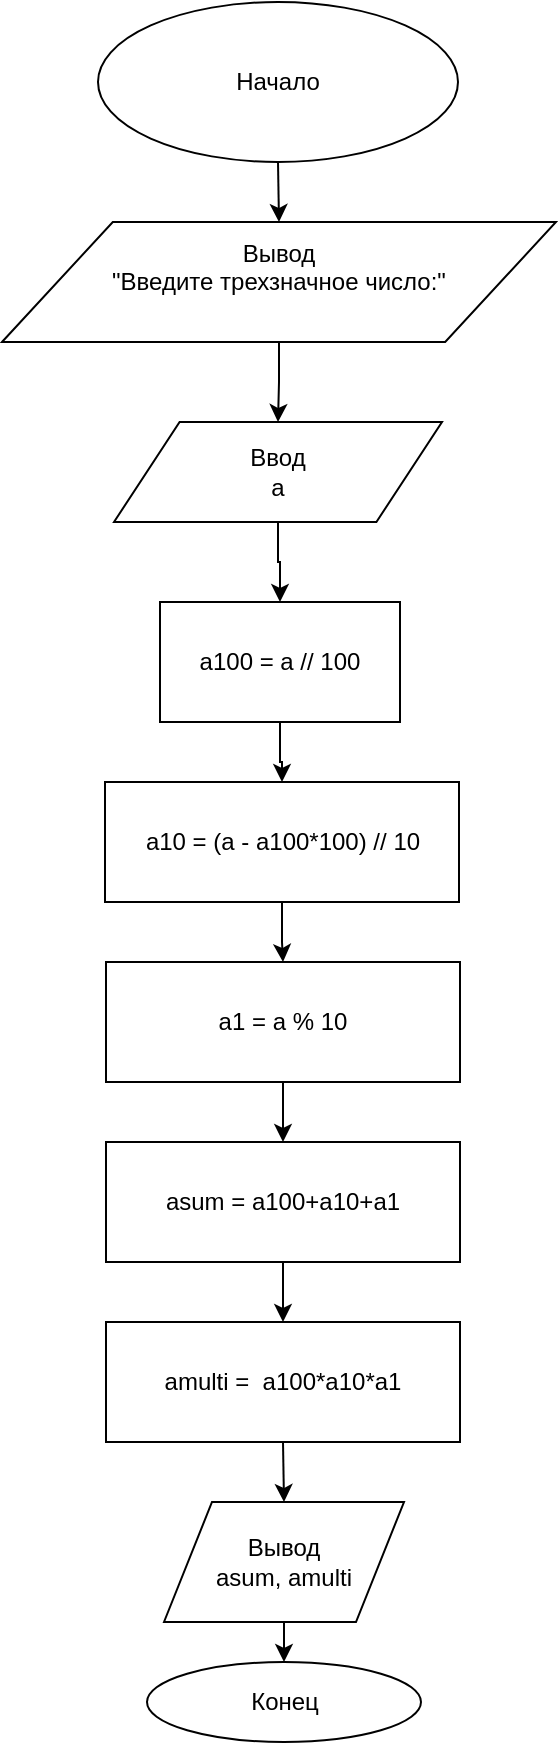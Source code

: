 <mxfile version="10.6.7" type="github"><diagram id="k00--xxSaCj-JYtG7piR" name="alg_les1_1"><mxGraphModel dx="1398" dy="814" grid="1" gridSize="10" guides="1" tooltips="1" connect="1" arrows="1" fold="1" page="1" pageScale="1" pageWidth="827" pageHeight="1169" math="0" shadow="0"><root><mxCell id="0"/><mxCell id="1" parent="0"/><mxCell id="Z_U2HBt743WRM9039fu5-45" style="edgeStyle=orthogonalEdgeStyle;rounded=0;orthogonalLoop=1;jettySize=auto;html=1;exitX=0.5;exitY=1;exitDx=0;exitDy=0;entryX=0.5;entryY=0;entryDx=0;entryDy=0;" edge="1" parent="1" source="Z_U2HBt743WRM9039fu5-27" target="Z_U2HBt743WRM9039fu5-28"><mxGeometry relative="1" as="geometry"/></mxCell><mxCell id="Z_U2HBt743WRM9039fu5-27" value="Начало" style="ellipse;whiteSpace=wrap;html=1;" vertex="1" parent="1"><mxGeometry x="323" y="450" width="180" height="80" as="geometry"/></mxCell><mxCell id="Z_U2HBt743WRM9039fu5-30" value="" style="edgeStyle=orthogonalEdgeStyle;rounded=0;orthogonalLoop=1;jettySize=auto;html=1;" edge="1" parent="1" source="Z_U2HBt743WRM9039fu5-28" target="Z_U2HBt743WRM9039fu5-29"><mxGeometry relative="1" as="geometry"/></mxCell><mxCell id="Z_U2HBt743WRM9039fu5-28" value="Вывод&lt;br&gt;&quot;Введите трехзначное число:&quot;&lt;br&gt;&lt;br&gt;" style="shape=parallelogram;perimeter=parallelogramPerimeter;whiteSpace=wrap;html=1;" vertex="1" parent="1"><mxGeometry x="275" y="560" width="277" height="60" as="geometry"/></mxCell><mxCell id="Z_U2HBt743WRM9039fu5-43" style="edgeStyle=orthogonalEdgeStyle;rounded=0;orthogonalLoop=1;jettySize=auto;html=1;exitX=0.5;exitY=1;exitDx=0;exitDy=0;entryX=0.5;entryY=0;entryDx=0;entryDy=0;" edge="1" parent="1" source="Z_U2HBt743WRM9039fu5-29" target="Z_U2HBt743WRM9039fu5-36"><mxGeometry relative="1" as="geometry"/></mxCell><mxCell id="Z_U2HBt743WRM9039fu5-29" value="Ввод&lt;br&gt;а&lt;br&gt;" style="shape=parallelogram;perimeter=parallelogramPerimeter;whiteSpace=wrap;html=1;" vertex="1" parent="1"><mxGeometry x="331" y="660" width="164" height="50" as="geometry"/></mxCell><mxCell id="Z_U2HBt743WRM9039fu5-39" value="" style="edgeStyle=orthogonalEdgeStyle;rounded=0;orthogonalLoop=1;jettySize=auto;html=1;" edge="1" parent="1" source="Z_U2HBt743WRM9039fu5-36" target="Z_U2HBt743WRM9039fu5-38"><mxGeometry relative="1" as="geometry"/></mxCell><mxCell id="Z_U2HBt743WRM9039fu5-36" value="a100 = a // 100" style="rounded=0;whiteSpace=wrap;html=1;" vertex="1" parent="1"><mxGeometry x="354" y="750" width="120" height="60" as="geometry"/></mxCell><mxCell id="Z_U2HBt743WRM9039fu5-42" value="" style="edgeStyle=orthogonalEdgeStyle;rounded=0;orthogonalLoop=1;jettySize=auto;html=1;" edge="1" parent="1" source="Z_U2HBt743WRM9039fu5-38" target="Z_U2HBt743WRM9039fu5-41"><mxGeometry relative="1" as="geometry"/></mxCell><mxCell id="Z_U2HBt743WRM9039fu5-38" value="a10 = (a - a100*100) // 10" style="rounded=0;whiteSpace=wrap;html=1;" vertex="1" parent="1"><mxGeometry x="326.5" y="840" width="177" height="60" as="geometry"/></mxCell><mxCell id="Z_U2HBt743WRM9039fu5-47" value="" style="edgeStyle=orthogonalEdgeStyle;rounded=0;orthogonalLoop=1;jettySize=auto;html=1;" edge="1" parent="1" source="Z_U2HBt743WRM9039fu5-41" target="Z_U2HBt743WRM9039fu5-46"><mxGeometry relative="1" as="geometry"/></mxCell><mxCell id="Z_U2HBt743WRM9039fu5-41" value="a1 = a % 10" style="rounded=0;whiteSpace=wrap;html=1;" vertex="1" parent="1"><mxGeometry x="327" y="930" width="177" height="60" as="geometry"/></mxCell><mxCell id="Z_U2HBt743WRM9039fu5-49" value="" style="edgeStyle=orthogonalEdgeStyle;rounded=0;orthogonalLoop=1;jettySize=auto;html=1;" edge="1" parent="1" source="Z_U2HBt743WRM9039fu5-46" target="Z_U2HBt743WRM9039fu5-48"><mxGeometry relative="1" as="geometry"/></mxCell><mxCell id="Z_U2HBt743WRM9039fu5-46" value="asum = a100+a10+a1" style="rounded=0;whiteSpace=wrap;html=1;" vertex="1" parent="1"><mxGeometry x="327" y="1020" width="177" height="60" as="geometry"/></mxCell><mxCell id="Z_U2HBt743WRM9039fu5-51" style="edgeStyle=orthogonalEdgeStyle;rounded=0;orthogonalLoop=1;jettySize=auto;html=1;exitX=0.5;exitY=1;exitDx=0;exitDy=0;entryX=0.5;entryY=0;entryDx=0;entryDy=0;" edge="1" parent="1" source="Z_U2HBt743WRM9039fu5-48" target="Z_U2HBt743WRM9039fu5-50"><mxGeometry relative="1" as="geometry"/></mxCell><mxCell id="Z_U2HBt743WRM9039fu5-48" value="amulti = &amp;nbsp;a100*a10*a1" style="rounded=0;whiteSpace=wrap;html=1;" vertex="1" parent="1"><mxGeometry x="327" y="1110" width="177" height="60" as="geometry"/></mxCell><mxCell id="Z_U2HBt743WRM9039fu5-53" style="edgeStyle=orthogonalEdgeStyle;rounded=0;orthogonalLoop=1;jettySize=auto;html=1;exitX=0.5;exitY=1;exitDx=0;exitDy=0;entryX=0.5;entryY=0;entryDx=0;entryDy=0;" edge="1" parent="1" source="Z_U2HBt743WRM9039fu5-50" target="Z_U2HBt743WRM9039fu5-52"><mxGeometry relative="1" as="geometry"/></mxCell><mxCell id="Z_U2HBt743WRM9039fu5-50" value="Вывод&lt;br&gt;asum, amulti&lt;br&gt;" style="shape=parallelogram;perimeter=parallelogramPerimeter;whiteSpace=wrap;html=1;" vertex="1" parent="1"><mxGeometry x="356" y="1200" width="120" height="60" as="geometry"/></mxCell><mxCell id="Z_U2HBt743WRM9039fu5-52" value="Конец" style="ellipse;whiteSpace=wrap;html=1;" vertex="1" parent="1"><mxGeometry x="347.5" y="1280" width="137" height="40" as="geometry"/></mxCell></root></mxGraphModel></diagram><diagram id="JimQzB-7mK6nNrRGjSR4" name="alg_les1_2"><mxGraphModel dx="1398" dy="814" grid="1" gridSize="10" guides="1" tooltips="1" connect="1" arrows="1" fold="1" page="1" pageScale="1" pageWidth="827" pageHeight="1169" math="0" shadow="0"><root><mxCell id="n5LU529gOu9EaSdqqh3R-0"/><mxCell id="n5LU529gOu9EaSdqqh3R-1" parent="n5LU529gOu9EaSdqqh3R-0"/><mxCell id="n5LU529gOu9EaSdqqh3R-4" style="edgeStyle=orthogonalEdgeStyle;rounded=0;orthogonalLoop=1;jettySize=auto;html=1;exitX=0.5;exitY=1;exitDx=0;exitDy=0;entryX=0.5;entryY=0;entryDx=0;entryDy=0;" edge="1" parent="n5LU529gOu9EaSdqqh3R-1" source="n5LU529gOu9EaSdqqh3R-2" target="n5LU529gOu9EaSdqqh3R-3"><mxGeometry relative="1" as="geometry"/></mxCell><mxCell id="n5LU529gOu9EaSdqqh3R-2" value="Начало" style="ellipse;whiteSpace=wrap;html=1;" vertex="1" parent="n5LU529gOu9EaSdqqh3R-1"><mxGeometry x="323" y="30" width="180" height="60" as="geometry"/></mxCell><mxCell id="n5LU529gOu9EaSdqqh3R-6" value="" style="edgeStyle=orthogonalEdgeStyle;rounded=0;orthogonalLoop=1;jettySize=auto;html=1;" edge="1" parent="n5LU529gOu9EaSdqqh3R-1" source="n5LU529gOu9EaSdqqh3R-3" target="n5LU529gOu9EaSdqqh3R-5"><mxGeometry relative="1" as="geometry"/></mxCell><mxCell id="n5LU529gOu9EaSdqqh3R-3" value="a = 5" style="rounded=0;whiteSpace=wrap;html=1;" vertex="1" parent="n5LU529gOu9EaSdqqh3R-1"><mxGeometry x="353" y="130" width="120" height="60" as="geometry"/></mxCell><mxCell id="n5LU529gOu9EaSdqqh3R-10" style="edgeStyle=orthogonalEdgeStyle;rounded=0;orthogonalLoop=1;jettySize=auto;html=1;exitX=0.5;exitY=1;exitDx=0;exitDy=0;entryX=0.5;entryY=0;entryDx=0;entryDy=0;" edge="1" parent="n5LU529gOu9EaSdqqh3R-1" source="n5LU529gOu9EaSdqqh3R-5" target="n5LU529gOu9EaSdqqh3R-7"><mxGeometry relative="1" as="geometry"/></mxCell><mxCell id="n5LU529gOu9EaSdqqh3R-5" value="b = 6" style="rounded=0;whiteSpace=wrap;html=1;" vertex="1" parent="n5LU529gOu9EaSdqqh3R-1"><mxGeometry x="353" y="220" width="120" height="60" as="geometry"/></mxCell><mxCell id="n5LU529gOu9EaSdqqh3R-12" value="" style="edgeStyle=orthogonalEdgeStyle;rounded=0;orthogonalLoop=1;jettySize=auto;html=1;" edge="1" parent="n5LU529gOu9EaSdqqh3R-1" source="n5LU529gOu9EaSdqqh3R-7" target="n5LU529gOu9EaSdqqh3R-11"><mxGeometry relative="1" as="geometry"/></mxCell><mxCell id="n5LU529gOu9EaSdqqh3R-7" value="ab_and = a &amp;amp; b" style="rounded=0;whiteSpace=wrap;html=1;" vertex="1" parent="n5LU529gOu9EaSdqqh3R-1"><mxGeometry x="353" y="310" width="120" height="60" as="geometry"/></mxCell><mxCell id="n5LU529gOu9EaSdqqh3R-14" value="" style="edgeStyle=orthogonalEdgeStyle;rounded=0;orthogonalLoop=1;jettySize=auto;html=1;" edge="1" parent="n5LU529gOu9EaSdqqh3R-1" source="n5LU529gOu9EaSdqqh3R-11" target="n5LU529gOu9EaSdqqh3R-13"><mxGeometry relative="1" as="geometry"/></mxCell><mxCell id="n5LU529gOu9EaSdqqh3R-11" value="ab_or = a I b" style="rounded=0;whiteSpace=wrap;html=1;" vertex="1" parent="n5LU529gOu9EaSdqqh3R-1"><mxGeometry x="353" y="400" width="120" height="60" as="geometry"/></mxCell><mxCell id="n5LU529gOu9EaSdqqh3R-16" value="" style="edgeStyle=orthogonalEdgeStyle;rounded=0;orthogonalLoop=1;jettySize=auto;html=1;" edge="1" parent="n5LU529gOu9EaSdqqh3R-1" source="n5LU529gOu9EaSdqqh3R-13" target="n5LU529gOu9EaSdqqh3R-15"><mxGeometry relative="1" as="geometry"/></mxCell><mxCell id="n5LU529gOu9EaSdqqh3R-13" value="a_left = a &amp;lt;&amp;lt; 2" style="rounded=0;whiteSpace=wrap;html=1;" vertex="1" parent="n5LU529gOu9EaSdqqh3R-1"><mxGeometry x="353" y="480" width="120" height="60" as="geometry"/></mxCell><mxCell id="n5LU529gOu9EaSdqqh3R-19" style="edgeStyle=orthogonalEdgeStyle;rounded=0;orthogonalLoop=1;jettySize=auto;html=1;exitX=0.5;exitY=1;exitDx=0;exitDy=0;entryX=0.5;entryY=0;entryDx=0;entryDy=0;" edge="1" parent="n5LU529gOu9EaSdqqh3R-1" source="n5LU529gOu9EaSdqqh3R-15" target="n5LU529gOu9EaSdqqh3R-17"><mxGeometry relative="1" as="geometry"/></mxCell><mxCell id="n5LU529gOu9EaSdqqh3R-15" value="a_right = a &amp;gt;&amp;gt; 2" style="rounded=0;whiteSpace=wrap;html=1;" vertex="1" parent="n5LU529gOu9EaSdqqh3R-1"><mxGeometry x="353" y="570" width="120" height="60" as="geometry"/></mxCell><mxCell id="n5LU529gOu9EaSdqqh3R-20" style="edgeStyle=orthogonalEdgeStyle;rounded=0;orthogonalLoop=1;jettySize=auto;html=1;exitX=0.5;exitY=1;exitDx=0;exitDy=0;entryX=0.5;entryY=0;entryDx=0;entryDy=0;" edge="1" parent="n5LU529gOu9EaSdqqh3R-1" source="n5LU529gOu9EaSdqqh3R-17" target="n5LU529gOu9EaSdqqh3R-18"><mxGeometry relative="1" as="geometry"/></mxCell><mxCell id="n5LU529gOu9EaSdqqh3R-17" value="Вывод&lt;br&gt;ab_and, ab_or, a_left, a_right&lt;br&gt;" style="shape=parallelogram;perimeter=parallelogramPerimeter;whiteSpace=wrap;html=1;" vertex="1" parent="n5LU529gOu9EaSdqqh3R-1"><mxGeometry x="286.5" y="660" width="253" height="60" as="geometry"/></mxCell><mxCell id="n5LU529gOu9EaSdqqh3R-18" value="Конец" style="ellipse;whiteSpace=wrap;html=1;" vertex="1" parent="n5LU529gOu9EaSdqqh3R-1"><mxGeometry x="323" y="760" width="180" height="80" as="geometry"/></mxCell></root></mxGraphModel></diagram><diagram id="QZXn2WHyPlnKkAfdqv1Y" name="alg_les1_3"><mxGraphModel dx="2225" dy="814" grid="1" gridSize="10" guides="1" tooltips="1" connect="1" arrows="1" fold="1" page="1" pageScale="1" pageWidth="827" pageHeight="1169" math="0" shadow="0"><root><mxCell id="z_DzJ7Z27yj5KWzqXGrb-0"/><mxCell id="z_DzJ7Z27yj5KWzqXGrb-1" parent="z_DzJ7Z27yj5KWzqXGrb-0"/><mxCell id="z_DzJ7Z27yj5KWzqXGrb-4" style="edgeStyle=orthogonalEdgeStyle;rounded=0;orthogonalLoop=1;jettySize=auto;html=1;exitX=0.5;exitY=1;exitDx=0;exitDy=0;entryX=0.5;entryY=0;entryDx=0;entryDy=0;" edge="1" parent="z_DzJ7Z27yj5KWzqXGrb-1" source="z_DzJ7Z27yj5KWzqXGrb-2" target="z_DzJ7Z27yj5KWzqXGrb-3"><mxGeometry relative="1" as="geometry"/></mxCell><mxCell id="z_DzJ7Z27yj5KWzqXGrb-2" value="Начало" style="ellipse;whiteSpace=wrap;html=1;" vertex="1" parent="z_DzJ7Z27yj5KWzqXGrb-1"><mxGeometry x="323" y="20" width="180" height="80" as="geometry"/></mxCell><mxCell id="z_DzJ7Z27yj5KWzqXGrb-42" style="edgeStyle=orthogonalEdgeStyle;rounded=0;orthogonalLoop=1;jettySize=auto;html=1;exitX=0.5;exitY=1;exitDx=0;exitDy=0;entryX=0.5;entryY=0;entryDx=0;entryDy=0;" edge="1" parent="z_DzJ7Z27yj5KWzqXGrb-1" source="z_DzJ7Z27yj5KWzqXGrb-3" target="z_DzJ7Z27yj5KWzqXGrb-6"><mxGeometry relative="1" as="geometry"/></mxCell><mxCell id="z_DzJ7Z27yj5KWzqXGrb-3" value="Ввод&lt;br&gt;x1,y1,x2,y2&lt;br&gt;" style="shape=parallelogram;perimeter=parallelogramPerimeter;whiteSpace=wrap;html=1;" vertex="1" parent="z_DzJ7Z27yj5KWzqXGrb-1"><mxGeometry x="353" y="130" width="120" height="60" as="geometry"/></mxCell><mxCell id="z_DzJ7Z27yj5KWzqXGrb-10" style="edgeStyle=orthogonalEdgeStyle;rounded=0;orthogonalLoop=1;jettySize=auto;html=1;exitX=1;exitY=0.5;exitDx=0;exitDy=0;" edge="1" parent="z_DzJ7Z27yj5KWzqXGrb-1" source="z_DzJ7Z27yj5KWzqXGrb-6" target="z_DzJ7Z27yj5KWzqXGrb-8"><mxGeometry relative="1" as="geometry"/></mxCell><mxCell id="z_DzJ7Z27yj5KWzqXGrb-17" style="edgeStyle=orthogonalEdgeStyle;rounded=0;orthogonalLoop=1;jettySize=auto;html=1;exitX=0;exitY=0.5;exitDx=0;exitDy=0;entryX=0.5;entryY=0;entryDx=0;entryDy=0;" edge="1" parent="z_DzJ7Z27yj5KWzqXGrb-1" source="z_DzJ7Z27yj5KWzqXGrb-6" target="z_DzJ7Z27yj5KWzqXGrb-12"><mxGeometry relative="1" as="geometry"/></mxCell><mxCell id="z_DzJ7Z27yj5KWzqXGrb-6" value="(x1 == x2) and (y1 == y2)" style="rhombus;whiteSpace=wrap;html=1;" vertex="1" parent="z_DzJ7Z27yj5KWzqXGrb-1"><mxGeometry x="307" y="220" width="213" height="80" as="geometry"/></mxCell><mxCell id="z_DzJ7Z27yj5KWzqXGrb-7" value="Да" style="text;html=1;resizable=0;points=[];autosize=1;align=left;verticalAlign=top;spacingTop=-4;" vertex="1" parent="z_DzJ7Z27yj5KWzqXGrb-1"><mxGeometry x="503" y="224" width="30" height="20" as="geometry"/></mxCell><mxCell id="z_DzJ7Z27yj5KWzqXGrb-40" style="edgeStyle=orthogonalEdgeStyle;rounded=0;orthogonalLoop=1;jettySize=auto;html=1;exitX=0.5;exitY=1;exitDx=0;exitDy=0;entryX=0.5;entryY=0;entryDx=0;entryDy=0;" edge="1" parent="z_DzJ7Z27yj5KWzqXGrb-1" source="z_DzJ7Z27yj5KWzqXGrb-8" target="z_DzJ7Z27yj5KWzqXGrb-31"><mxGeometry relative="1" as="geometry"/></mxCell><mxCell id="z_DzJ7Z27yj5KWzqXGrb-8" value="Вывод&lt;br&gt;'Необходимо ввести&lt;br&gt;&amp;nbsp;координаты&lt;br&gt;разных точек'&lt;br&gt;" style="shape=parallelogram;perimeter=parallelogramPerimeter;whiteSpace=wrap;html=1;" vertex="1" parent="z_DzJ7Z27yj5KWzqXGrb-1"><mxGeometry x="473" y="334" width="170" height="60" as="geometry"/></mxCell><mxCell id="z_DzJ7Z27yj5KWzqXGrb-11" value="Нет" style="text;html=1;resizable=0;points=[];autosize=1;align=left;verticalAlign=top;spacingTop=-4;" vertex="1" parent="z_DzJ7Z27yj5KWzqXGrb-1"><mxGeometry x="302" y="222" width="40" height="20" as="geometry"/></mxCell><mxCell id="z_DzJ7Z27yj5KWzqXGrb-14" style="edgeStyle=orthogonalEdgeStyle;rounded=0;orthogonalLoop=1;jettySize=auto;html=1;exitX=1;exitY=0.5;exitDx=0;exitDy=0;entryX=0.5;entryY=0;entryDx=0;entryDy=0;" edge="1" parent="z_DzJ7Z27yj5KWzqXGrb-1" source="z_DzJ7Z27yj5KWzqXGrb-12" target="z_DzJ7Z27yj5KWzqXGrb-13"><mxGeometry relative="1" as="geometry"/></mxCell><mxCell id="z_DzJ7Z27yj5KWzqXGrb-19" style="edgeStyle=orthogonalEdgeStyle;rounded=0;orthogonalLoop=1;jettySize=auto;html=1;exitX=0;exitY=0.5;exitDx=0;exitDy=0;entryX=0.5;entryY=0;entryDx=0;entryDy=0;" edge="1" parent="z_DzJ7Z27yj5KWzqXGrb-1" source="z_DzJ7Z27yj5KWzqXGrb-12" target="z_DzJ7Z27yj5KWzqXGrb-18"><mxGeometry relative="1" as="geometry"/></mxCell><mxCell id="z_DzJ7Z27yj5KWzqXGrb-12" value="x1 == x2" style="rhombus;whiteSpace=wrap;html=1;" vertex="1" parent="z_DzJ7Z27yj5KWzqXGrb-1"><mxGeometry x="187" y="310" width="120" height="80" as="geometry"/></mxCell><mxCell id="z_DzJ7Z27yj5KWzqXGrb-38" style="edgeStyle=orthogonalEdgeStyle;rounded=0;orthogonalLoop=1;jettySize=auto;html=1;exitX=0.5;exitY=1;exitDx=0;exitDy=0;entryX=0.5;entryY=0;entryDx=0;entryDy=0;" edge="1" parent="z_DzJ7Z27yj5KWzqXGrb-1" source="z_DzJ7Z27yj5KWzqXGrb-13" target="z_DzJ7Z27yj5KWzqXGrb-31"><mxGeometry relative="1" as="geometry"><Array as="points"><mxPoint x="323" y="480"/></Array></mxGeometry></mxCell><mxCell id="z_DzJ7Z27yj5KWzqXGrb-13" value="Вывод&lt;br&gt;f'x={x1}'&lt;br&gt;" style="shape=parallelogram;perimeter=parallelogramPerimeter;whiteSpace=wrap;html=1;" vertex="1" parent="z_DzJ7Z27yj5KWzqXGrb-1"><mxGeometry x="282" y="420" width="120" height="60" as="geometry"/></mxCell><mxCell id="z_DzJ7Z27yj5KWzqXGrb-16" value="Да" style="text;html=1;resizable=0;points=[];autosize=1;align=left;verticalAlign=top;spacingTop=-4;" vertex="1" parent="z_DzJ7Z27yj5KWzqXGrb-1"><mxGeometry x="336" y="331" width="30" height="20" as="geometry"/></mxCell><mxCell id="z_DzJ7Z27yj5KWzqXGrb-22" style="edgeStyle=orthogonalEdgeStyle;rounded=0;orthogonalLoop=1;jettySize=auto;html=1;exitX=1;exitY=0.5;exitDx=0;exitDy=0;entryX=0.5;entryY=0;entryDx=0;entryDy=0;" edge="1" parent="z_DzJ7Z27yj5KWzqXGrb-1" source="z_DzJ7Z27yj5KWzqXGrb-18" target="z_DzJ7Z27yj5KWzqXGrb-21"><mxGeometry relative="1" as="geometry"/></mxCell><mxCell id="z_DzJ7Z27yj5KWzqXGrb-25" style="edgeStyle=orthogonalEdgeStyle;rounded=0;orthogonalLoop=1;jettySize=auto;html=1;exitX=0;exitY=0.5;exitDx=0;exitDy=0;entryX=0.5;entryY=0;entryDx=0;entryDy=0;" edge="1" parent="z_DzJ7Z27yj5KWzqXGrb-1" source="z_DzJ7Z27yj5KWzqXGrb-18" target="z_DzJ7Z27yj5KWzqXGrb-24"><mxGeometry relative="1" as="geometry"/></mxCell><mxCell id="z_DzJ7Z27yj5KWzqXGrb-18" value="y1==y2" style="rhombus;whiteSpace=wrap;html=1;" vertex="1" parent="z_DzJ7Z27yj5KWzqXGrb-1"><mxGeometry x="50" y="410" width="120" height="80" as="geometry"/></mxCell><mxCell id="z_DzJ7Z27yj5KWzqXGrb-20" value="Нет&lt;br&gt;&lt;br&gt;" style="text;html=1;resizable=0;points=[];autosize=1;align=left;verticalAlign=top;spacingTop=-4;" vertex="1" parent="z_DzJ7Z27yj5KWzqXGrb-1"><mxGeometry x="133" y="334" width="40" height="30" as="geometry"/></mxCell><mxCell id="z_DzJ7Z27yj5KWzqXGrb-37" style="edgeStyle=orthogonalEdgeStyle;rounded=0;orthogonalLoop=1;jettySize=auto;html=1;exitX=0.5;exitY=1;exitDx=0;exitDy=0;entryX=0.5;entryY=0;entryDx=0;entryDy=0;" edge="1" parent="z_DzJ7Z27yj5KWzqXGrb-1" source="z_DzJ7Z27yj5KWzqXGrb-21" target="z_DzJ7Z27yj5KWzqXGrb-31"><mxGeometry relative="1" as="geometry"/></mxCell><mxCell id="z_DzJ7Z27yj5KWzqXGrb-21" value="&lt;span&gt;Вывод&lt;/span&gt;&lt;br&gt;&lt;span&gt;f'y={y1}'&lt;/span&gt;" style="shape=parallelogram;perimeter=parallelogramPerimeter;whiteSpace=wrap;html=1;" vertex="1" parent="z_DzJ7Z27yj5KWzqXGrb-1"><mxGeometry x="140" y="524" width="120" height="60" as="geometry"/></mxCell><mxCell id="z_DzJ7Z27yj5KWzqXGrb-23" value="Да" style="text;html=1;resizable=0;points=[];autosize=1;align=left;verticalAlign=top;spacingTop=-4;" vertex="1" parent="z_DzJ7Z27yj5KWzqXGrb-1"><mxGeometry x="193" y="421" width="30" height="20" as="geometry"/></mxCell><mxCell id="z_DzJ7Z27yj5KWzqXGrb-28" value="" style="edgeStyle=orthogonalEdgeStyle;rounded=0;orthogonalLoop=1;jettySize=auto;html=1;" edge="1" parent="z_DzJ7Z27yj5KWzqXGrb-1" source="z_DzJ7Z27yj5KWzqXGrb-24" target="z_DzJ7Z27yj5KWzqXGrb-27"><mxGeometry relative="1" as="geometry"/></mxCell><mxCell id="z_DzJ7Z27yj5KWzqXGrb-24" value="&lt;pre&gt;k = (y1 - y2) / (x1 - x2)&lt;/pre&gt;" style="rounded=0;whiteSpace=wrap;html=1;" vertex="1" parent="z_DzJ7Z27yj5KWzqXGrb-1"><mxGeometry x="-150" y="524" width="200" height="60" as="geometry"/></mxCell><mxCell id="z_DzJ7Z27yj5KWzqXGrb-30" style="edgeStyle=orthogonalEdgeStyle;rounded=0;orthogonalLoop=1;jettySize=auto;html=1;exitX=0.5;exitY=1;exitDx=0;exitDy=0;entryX=0.5;entryY=0;entryDx=0;entryDy=0;" edge="1" parent="z_DzJ7Z27yj5KWzqXGrb-1" source="z_DzJ7Z27yj5KWzqXGrb-27" target="z_DzJ7Z27yj5KWzqXGrb-29"><mxGeometry relative="1" as="geometry"/></mxCell><mxCell id="z_DzJ7Z27yj5KWzqXGrb-27" value="&lt;pre&gt;&lt;pre&gt;b = y1 - k * x1&lt;/pre&gt;&lt;/pre&gt;" style="rounded=0;whiteSpace=wrap;html=1;" vertex="1" parent="z_DzJ7Z27yj5KWzqXGrb-1"><mxGeometry x="-110" y="634" width="120" height="60" as="geometry"/></mxCell><mxCell id="z_DzJ7Z27yj5KWzqXGrb-26" value="Нет&lt;br&gt;" style="text;html=1;resizable=0;points=[];autosize=1;align=left;verticalAlign=top;spacingTop=-4;" vertex="1" parent="z_DzJ7Z27yj5KWzqXGrb-1"><mxGeometry x="-23" y="423" width="40" height="20" as="geometry"/></mxCell><mxCell id="z_DzJ7Z27yj5KWzqXGrb-36" style="edgeStyle=orthogonalEdgeStyle;rounded=0;orthogonalLoop=1;jettySize=auto;html=1;exitX=1;exitY=0.5;exitDx=0;exitDy=0;entryX=0.5;entryY=0;entryDx=0;entryDy=0;" edge="1" parent="z_DzJ7Z27yj5KWzqXGrb-1" source="z_DzJ7Z27yj5KWzqXGrb-29" target="z_DzJ7Z27yj5KWzqXGrb-31"><mxGeometry relative="1" as="geometry"/></mxCell><mxCell id="z_DzJ7Z27yj5KWzqXGrb-29" value="Вывод&lt;br&gt;&lt;pre&gt;&lt;span&gt;f'y = {k}*x+{b}'&lt;/span&gt;&lt;/pre&gt;" style="shape=parallelogram;perimeter=parallelogramPerimeter;whiteSpace=wrap;html=1;" vertex="1" parent="z_DzJ7Z27yj5KWzqXGrb-1"><mxGeometry x="-140" y="730" width="180" height="60" as="geometry"/></mxCell><mxCell id="z_DzJ7Z27yj5KWzqXGrb-31" value="Конец" style="ellipse;whiteSpace=wrap;html=1;" vertex="1" parent="z_DzJ7Z27yj5KWzqXGrb-1"><mxGeometry x="233" y="840" width="180" height="80" as="geometry"/></mxCell></root></mxGraphModel></diagram><diagram id="CoEA74GlsWHo94mreJ0j" name="alg_les1_7"><mxGraphModel dx="2225" dy="814" grid="1" gridSize="10" guides="1" tooltips="1" connect="1" arrows="1" fold="1" page="1" pageScale="1" pageWidth="827" pageHeight="1169" math="0" shadow="0"><root><mxCell id="7BiXEA4wnDOHk6ebZ6Z0-0"/><mxCell id="7BiXEA4wnDOHk6ebZ6Z0-1" parent="7BiXEA4wnDOHk6ebZ6Z0-0"/><mxCell id="7BiXEA4wnDOHk6ebZ6Z0-4" style="edgeStyle=orthogonalEdgeStyle;rounded=0;orthogonalLoop=1;jettySize=auto;html=1;exitX=0.5;exitY=1;exitDx=0;exitDy=0;entryX=0.5;entryY=0;entryDx=0;entryDy=0;" edge="1" parent="7BiXEA4wnDOHk6ebZ6Z0-1" source="7BiXEA4wnDOHk6ebZ6Z0-2" target="7BiXEA4wnDOHk6ebZ6Z0-3"><mxGeometry relative="1" as="geometry"/></mxCell><mxCell id="7BiXEA4wnDOHk6ebZ6Z0-2" value="Начало&lt;br&gt;" style="ellipse;whiteSpace=wrap;html=1;" vertex="1" parent="7BiXEA4wnDOHk6ebZ6Z0-1"><mxGeometry x="323" y="10" width="180" height="80" as="geometry"/></mxCell><mxCell id="7BiXEA4wnDOHk6ebZ6Z0-6" style="edgeStyle=orthogonalEdgeStyle;rounded=0;orthogonalLoop=1;jettySize=auto;html=1;exitX=0.5;exitY=1;exitDx=0;exitDy=0;entryX=0.5;entryY=0;entryDx=0;entryDy=0;" edge="1" parent="7BiXEA4wnDOHk6ebZ6Z0-1" source="7BiXEA4wnDOHk6ebZ6Z0-3" target="7BiXEA4wnDOHk6ebZ6Z0-5"><mxGeometry relative="1" as="geometry"/></mxCell><mxCell id="7BiXEA4wnDOHk6ebZ6Z0-3" value="Ввод&lt;br&gt;a, b, c&lt;br&gt;" style="shape=parallelogram;perimeter=parallelogramPerimeter;whiteSpace=wrap;html=1;" vertex="1" parent="7BiXEA4wnDOHk6ebZ6Z0-1"><mxGeometry x="353" y="120" width="120" height="60" as="geometry"/></mxCell><mxCell id="7BiXEA4wnDOHk6ebZ6Z0-9" value="" style="edgeStyle=orthogonalEdgeStyle;rounded=0;orthogonalLoop=1;jettySize=auto;html=1;" edge="1" parent="7BiXEA4wnDOHk6ebZ6Z0-1" source="7BiXEA4wnDOHk6ebZ6Z0-5" target="7BiXEA4wnDOHk6ebZ6Z0-8"><mxGeometry relative="1" as="geometry"/></mxCell><mxCell id="7BiXEA4wnDOHk6ebZ6Z0-27" style="edgeStyle=orthogonalEdgeStyle;rounded=0;orthogonalLoop=1;jettySize=auto;html=1;exitX=0;exitY=0.5;exitDx=0;exitDy=0;" edge="1" parent="7BiXEA4wnDOHk6ebZ6Z0-1" source="7BiXEA4wnDOHk6ebZ6Z0-5" target="7BiXEA4wnDOHk6ebZ6Z0-26"><mxGeometry relative="1" as="geometry"/></mxCell><mxCell id="7BiXEA4wnDOHk6ebZ6Z0-5" value="&lt;pre&gt;min(a,b,c) &amp;gt; 0&lt;/pre&gt;" style="rhombus;whiteSpace=wrap;html=1;" vertex="1" parent="7BiXEA4wnDOHk6ebZ6Z0-1"><mxGeometry x="322" y="220" width="183" height="80" as="geometry"/></mxCell><mxCell id="7BiXEA4wnDOHk6ebZ6Z0-11" style="edgeStyle=orthogonalEdgeStyle;rounded=0;orthogonalLoop=1;jettySize=auto;html=1;exitX=1;exitY=0.5;exitDx=0;exitDy=0;" edge="1" parent="7BiXEA4wnDOHk6ebZ6Z0-1" source="7BiXEA4wnDOHk6ebZ6Z0-8" target="7BiXEA4wnDOHk6ebZ6Z0-10"><mxGeometry relative="1" as="geometry"/></mxCell><mxCell id="7BiXEA4wnDOHk6ebZ6Z0-14" value="" style="edgeStyle=orthogonalEdgeStyle;rounded=0;orthogonalLoop=1;jettySize=auto;html=1;entryX=0.5;entryY=0;entryDx=0;entryDy=0;" edge="1" parent="7BiXEA4wnDOHk6ebZ6Z0-1" source="7BiXEA4wnDOHk6ebZ6Z0-8" target="7BiXEA4wnDOHk6ebZ6Z0-18"><mxGeometry relative="1" as="geometry"><mxPoint x="460" y="440" as="targetPoint"/></mxGeometry></mxCell><mxCell id="7BiXEA4wnDOHk6ebZ6Z0-8" value="&lt;pre&gt;a==b==c&lt;/pre&gt;" style="rhombus;whiteSpace=wrap;html=1;" vertex="1" parent="7BiXEA4wnDOHk6ebZ6Z0-1"><mxGeometry x="510" y="320" width="80" height="80" as="geometry"/></mxCell><mxCell id="7BiXEA4wnDOHk6ebZ6Z0-7" value="Да" style="text;html=1;resizable=0;points=[];autosize=1;align=left;verticalAlign=top;spacingTop=-4;" vertex="1" parent="7BiXEA4wnDOHk6ebZ6Z0-1"><mxGeometry x="513" y="232" width="30" height="20" as="geometry"/></mxCell><mxCell id="7BiXEA4wnDOHk6ebZ6Z0-41" style="edgeStyle=orthogonalEdgeStyle;rounded=0;orthogonalLoop=1;jettySize=auto;html=1;exitX=0.5;exitY=1;exitDx=0;exitDy=0;entryX=0.5;entryY=0;entryDx=0;entryDy=0;" edge="1" parent="7BiXEA4wnDOHk6ebZ6Z0-1" source="7BiXEA4wnDOHk6ebZ6Z0-10" target="7BiXEA4wnDOHk6ebZ6Z0-37"><mxGeometry relative="1" as="geometry"><Array as="points"><mxPoint x="630" y="910"/><mxPoint x="299" y="910"/></Array></mxGeometry></mxCell><mxCell id="7BiXEA4wnDOHk6ebZ6Z0-10" value="Вывод&lt;br&gt;&quot;Равносторонний&quot;&lt;br&gt;" style="shape=parallelogram;perimeter=parallelogramPerimeter;whiteSpace=wrap;html=1;" vertex="1" parent="7BiXEA4wnDOHk6ebZ6Z0-1"><mxGeometry x="550" y="420" width="160" height="60" as="geometry"/></mxCell><mxCell id="7BiXEA4wnDOHk6ebZ6Z0-12" value="Да" style="text;html=1;resizable=0;points=[];autosize=1;align=left;verticalAlign=top;spacingTop=-4;" vertex="1" parent="7BiXEA4wnDOHk6ebZ6Z0-1"><mxGeometry x="593" y="310" width="30" height="20" as="geometry"/></mxCell><mxCell id="7BiXEA4wnDOHk6ebZ6Z0-16" value="Нет" style="text;html=1;resizable=0;points=[];autosize=1;align=left;verticalAlign=top;spacingTop=-4;" vertex="1" parent="7BiXEA4wnDOHk6ebZ6Z0-1"><mxGeometry x="487" y="319" width="40" height="20" as="geometry"/></mxCell><mxCell id="7BiXEA4wnDOHk6ebZ6Z0-20" value="" style="edgeStyle=orthogonalEdgeStyle;rounded=0;orthogonalLoop=1;jettySize=auto;html=1;" edge="1" parent="7BiXEA4wnDOHk6ebZ6Z0-1" source="7BiXEA4wnDOHk6ebZ6Z0-18" target="7BiXEA4wnDOHk6ebZ6Z0-19"><mxGeometry relative="1" as="geometry"/></mxCell><mxCell id="7BiXEA4wnDOHk6ebZ6Z0-18" value="m = max(a, b, c)" style="rounded=0;whiteSpace=wrap;html=1;" vertex="1" parent="7BiXEA4wnDOHk6ebZ6Z0-1"><mxGeometry x="353" y="420" width="120" height="60" as="geometry"/></mxCell><mxCell id="7BiXEA4wnDOHk6ebZ6Z0-25" style="edgeStyle=orthogonalEdgeStyle;rounded=0;orthogonalLoop=1;jettySize=auto;html=1;exitX=0.5;exitY=1;exitDx=0;exitDy=0;entryX=0.5;entryY=0;entryDx=0;entryDy=0;" edge="1" parent="7BiXEA4wnDOHk6ebZ6Z0-1" source="7BiXEA4wnDOHk6ebZ6Z0-19" target="7BiXEA4wnDOHk6ebZ6Z0-21"><mxGeometry relative="1" as="geometry"/></mxCell><mxCell id="7BiXEA4wnDOHk6ebZ6Z0-19" value="s = &amp;nbsp;sum(a, b, c)" style="rounded=0;whiteSpace=wrap;html=1;" vertex="1" parent="7BiXEA4wnDOHk6ebZ6Z0-1"><mxGeometry x="353" y="500" width="120" height="60" as="geometry"/></mxCell><mxCell id="7BiXEA4wnDOHk6ebZ6Z0-23" style="edgeStyle=orthogonalEdgeStyle;rounded=0;orthogonalLoop=1;jettySize=auto;html=1;exitX=1;exitY=0.5;exitDx=0;exitDy=0;entryX=0.5;entryY=0;entryDx=0;entryDy=0;" edge="1" parent="7BiXEA4wnDOHk6ebZ6Z0-1" source="7BiXEA4wnDOHk6ebZ6Z0-21" target="7BiXEA4wnDOHk6ebZ6Z0-22"><mxGeometry relative="1" as="geometry"/></mxCell><mxCell id="7BiXEA4wnDOHk6ebZ6Z0-30" style="edgeStyle=orthogonalEdgeStyle;rounded=0;orthogonalLoop=1;jettySize=auto;html=1;exitX=0;exitY=0.5;exitDx=0;exitDy=0;entryX=0.5;entryY=0;entryDx=0;entryDy=0;" edge="1" parent="7BiXEA4wnDOHk6ebZ6Z0-1" source="7BiXEA4wnDOHk6ebZ6Z0-21" target="7BiXEA4wnDOHk6ebZ6Z0-29"><mxGeometry relative="1" as="geometry"/></mxCell><mxCell id="7BiXEA4wnDOHk6ebZ6Z0-21" value="s - m &amp;lt;= m" style="rhombus;whiteSpace=wrap;html=1;" vertex="1" parent="7BiXEA4wnDOHk6ebZ6Z0-1"><mxGeometry x="350" y="590" width="123" height="80" as="geometry"/></mxCell><mxCell id="7BiXEA4wnDOHk6ebZ6Z0-40" style="edgeStyle=orthogonalEdgeStyle;rounded=0;orthogonalLoop=1;jettySize=auto;html=1;exitX=0.5;exitY=1;exitDx=0;exitDy=0;" edge="1" parent="7BiXEA4wnDOHk6ebZ6Z0-1" source="7BiXEA4wnDOHk6ebZ6Z0-22"><mxGeometry relative="1" as="geometry"><mxPoint x="300" y="960" as="targetPoint"/><Array as="points"><mxPoint x="527" y="910"/><mxPoint x="300" y="910"/></Array></mxGeometry></mxCell><mxCell id="7BiXEA4wnDOHk6ebZ6Z0-22" value="Вывод&lt;br&gt;&quot;Не существует&quot;&lt;br&gt;" style="shape=parallelogram;perimeter=parallelogramPerimeter;whiteSpace=wrap;html=1;" vertex="1" parent="7BiXEA4wnDOHk6ebZ6Z0-1"><mxGeometry x="467" y="660" width="143" height="60" as="geometry"/></mxCell><mxCell id="7BiXEA4wnDOHk6ebZ6Z0-24" value="Да" style="text;html=1;resizable=0;points=[];autosize=1;align=left;verticalAlign=top;spacingTop=-4;" vertex="1" parent="7BiXEA4wnDOHk6ebZ6Z0-1"><mxGeometry x="491" y="608" width="30" height="20" as="geometry"/></mxCell><mxCell id="7BiXEA4wnDOHk6ebZ6Z0-42" style="edgeStyle=orthogonalEdgeStyle;rounded=0;orthogonalLoop=1;jettySize=auto;html=1;exitX=0.5;exitY=1;exitDx=0;exitDy=0;" edge="1" parent="7BiXEA4wnDOHk6ebZ6Z0-1" source="7BiXEA4wnDOHk6ebZ6Z0-26"><mxGeometry relative="1" as="geometry"><mxPoint x="300" y="960" as="targetPoint"/><Array as="points"><mxPoint x="245" y="400"/><mxPoint x="-130" y="400"/><mxPoint x="-130" y="920"/><mxPoint x="300" y="920"/></Array></mxGeometry></mxCell><mxCell id="7BiXEA4wnDOHk6ebZ6Z0-26" value="Вывод&lt;br&gt;&quot;Не существует&quot;&lt;br&gt;" style="shape=parallelogram;perimeter=parallelogramPerimeter;whiteSpace=wrap;html=1;" vertex="1" parent="7BiXEA4wnDOHk6ebZ6Z0-1"><mxGeometry x="170" y="310" width="150" height="60" as="geometry"/></mxCell><mxCell id="7BiXEA4wnDOHk6ebZ6Z0-28" value="Нет" style="text;html=1;resizable=0;points=[];autosize=1;align=left;verticalAlign=top;spacingTop=-4;" vertex="1" parent="7BiXEA4wnDOHk6ebZ6Z0-1"><mxGeometry x="313" y="220" width="40" height="20" as="geometry"/></mxCell><mxCell id="7BiXEA4wnDOHk6ebZ6Z0-33" style="edgeStyle=orthogonalEdgeStyle;rounded=0;orthogonalLoop=1;jettySize=auto;html=1;exitX=1;exitY=0.5;exitDx=0;exitDy=0;entryX=0.5;entryY=0;entryDx=0;entryDy=0;" edge="1" parent="7BiXEA4wnDOHk6ebZ6Z0-1" source="7BiXEA4wnDOHk6ebZ6Z0-29" target="7BiXEA4wnDOHk6ebZ6Z0-32"><mxGeometry relative="1" as="geometry"/></mxCell><mxCell id="7BiXEA4wnDOHk6ebZ6Z0-36" style="edgeStyle=orthogonalEdgeStyle;rounded=0;orthogonalLoop=1;jettySize=auto;html=1;exitX=0;exitY=0.5;exitDx=0;exitDy=0;" edge="1" parent="7BiXEA4wnDOHk6ebZ6Z0-1" source="7BiXEA4wnDOHk6ebZ6Z0-29" target="7BiXEA4wnDOHk6ebZ6Z0-35"><mxGeometry relative="1" as="geometry"/></mxCell><mxCell id="7BiXEA4wnDOHk6ebZ6Z0-29" value="&lt;pre&gt;(a == b) &lt;span&gt;or &lt;/span&gt;(b == c) &lt;span&gt;or &lt;/span&gt;(a == c)&lt;/pre&gt;" style="rhombus;whiteSpace=wrap;html=1;" vertex="1" parent="7BiXEA4wnDOHk6ebZ6Z0-1"><mxGeometry x="90" y="690" width="275" height="80" as="geometry"/></mxCell><mxCell id="7BiXEA4wnDOHk6ebZ6Z0-31" value="Нет" style="text;html=1;resizable=0;points=[];autosize=1;align=left;verticalAlign=top;spacingTop=-4;" vertex="1" parent="7BiXEA4wnDOHk6ebZ6Z0-1"><mxGeometry x="309" y="605" width="40" height="20" as="geometry"/></mxCell><mxCell id="7BiXEA4wnDOHk6ebZ6Z0-39" style="edgeStyle=orthogonalEdgeStyle;rounded=0;orthogonalLoop=1;jettySize=auto;html=1;exitX=0.5;exitY=1;exitDx=0;exitDy=0;" edge="1" parent="7BiXEA4wnDOHk6ebZ6Z0-1" source="7BiXEA4wnDOHk6ebZ6Z0-32"><mxGeometry relative="1" as="geometry"><mxPoint x="300" y="960" as="targetPoint"/></mxGeometry></mxCell><mxCell id="7BiXEA4wnDOHk6ebZ6Z0-32" value="Вывод&lt;br&gt;&quot;Равнобедренный&quot;&lt;br&gt;" style="shape=parallelogram;perimeter=parallelogramPerimeter;whiteSpace=wrap;html=1;" vertex="1" parent="7BiXEA4wnDOHk6ebZ6Z0-1"><mxGeometry x="320" y="800" width="152" height="60" as="geometry"/></mxCell><mxCell id="7BiXEA4wnDOHk6ebZ6Z0-34" value="Да" style="text;html=1;resizable=0;points=[];autosize=1;align=left;verticalAlign=top;spacingTop=-4;" vertex="1" parent="7BiXEA4wnDOHk6ebZ6Z0-1"><mxGeometry x="389" y="706" width="30" height="20" as="geometry"/></mxCell><mxCell id="7BiXEA4wnDOHk6ebZ6Z0-38" style="edgeStyle=orthogonalEdgeStyle;rounded=0;orthogonalLoop=1;jettySize=auto;html=1;exitX=0.5;exitY=1;exitDx=0;exitDy=0;entryX=0.5;entryY=0;entryDx=0;entryDy=0;" edge="1" parent="7BiXEA4wnDOHk6ebZ6Z0-1" source="7BiXEA4wnDOHk6ebZ6Z0-35" target="7BiXEA4wnDOHk6ebZ6Z0-37"><mxGeometry relative="1" as="geometry"><Array as="points"><mxPoint x="10" y="920"/><mxPoint x="299" y="920"/></Array></mxGeometry></mxCell><mxCell id="7BiXEA4wnDOHk6ebZ6Z0-35" value="Вывод&lt;br&gt;&quot;Разносторонний&quot;&lt;br&gt;" style="shape=parallelogram;perimeter=parallelogramPerimeter;whiteSpace=wrap;html=1;" vertex="1" parent="7BiXEA4wnDOHk6ebZ6Z0-1"><mxGeometry x="-50" y="810" width="150" height="60" as="geometry"/></mxCell><mxCell id="7BiXEA4wnDOHk6ebZ6Z0-37" value="Конец" style="ellipse;whiteSpace=wrap;html=1;" vertex="1" parent="7BiXEA4wnDOHk6ebZ6Z0-1"><mxGeometry x="209" y="960" width="180" height="80" as="geometry"/></mxCell><mxCell id="7BiXEA4wnDOHk6ebZ6Z0-44" value="Нет" style="text;html=1;resizable=0;points=[];autosize=1;align=left;verticalAlign=top;spacingTop=-4;" vertex="1" parent="7BiXEA4wnDOHk6ebZ6Z0-1"><mxGeometry x="98" y="686" width="40" height="20" as="geometry"/></mxCell></root></mxGraphModel></diagram><diagram id="lAyj6XSH6YoN1BOgTMgg" name="alg_les1_8"><mxGraphModel dx="2225" dy="814" grid="1" gridSize="10" guides="1" tooltips="1" connect="1" arrows="1" fold="1" page="1" pageScale="1" pageWidth="827" pageHeight="1169" math="0" shadow="0"><root><mxCell id="AAB_mSsCfxykxK04Srly-0"/><mxCell id="AAB_mSsCfxykxK04Srly-1" parent="AAB_mSsCfxykxK04Srly-0"/><mxCell id="AAB_mSsCfxykxK04Srly-30" style="edgeStyle=orthogonalEdgeStyle;rounded=0;orthogonalLoop=1;jettySize=auto;html=1;exitX=0.5;exitY=1;exitDx=0;exitDy=0;" edge="1" parent="AAB_mSsCfxykxK04Srly-1" source="AAB_mSsCfxykxK04Srly-2" target="AAB_mSsCfxykxK04Srly-4"><mxGeometry relative="1" as="geometry"/></mxCell><mxCell id="AAB_mSsCfxykxK04Srly-2" value="Начало" style="ellipse;whiteSpace=wrap;html=1;" vertex="1" parent="AAB_mSsCfxykxK04Srly-1"><mxGeometry x="323" y="20" width="180" height="80" as="geometry"/></mxCell><mxCell id="AAB_mSsCfxykxK04Srly-31" style="edgeStyle=orthogonalEdgeStyle;rounded=0;orthogonalLoop=1;jettySize=auto;html=1;exitX=0.5;exitY=1;exitDx=0;exitDy=0;entryX=0.5;entryY=0;entryDx=0;entryDy=0;" edge="1" parent="AAB_mSsCfxykxK04Srly-1" source="AAB_mSsCfxykxK04Srly-4" target="AAB_mSsCfxykxK04Srly-7"><mxGeometry relative="1" as="geometry"/></mxCell><mxCell id="AAB_mSsCfxykxK04Srly-4" value="Ввод&lt;br&gt;y&lt;br&gt;" style="shape=parallelogram;perimeter=parallelogramPerimeter;whiteSpace=wrap;html=1;" vertex="1" parent="AAB_mSsCfxykxK04Srly-1"><mxGeometry x="353" y="140" width="120" height="60" as="geometry"/></mxCell><mxCell id="AAB_mSsCfxykxK04Srly-9" value="" style="edgeStyle=orthogonalEdgeStyle;rounded=0;orthogonalLoop=1;jettySize=auto;html=1;" edge="1" parent="AAB_mSsCfxykxK04Srly-1" source="AAB_mSsCfxykxK04Srly-7" target="AAB_mSsCfxykxK04Srly-8"><mxGeometry relative="1" as="geometry"/></mxCell><mxCell id="AAB_mSsCfxykxK04Srly-15" style="edgeStyle=orthogonalEdgeStyle;rounded=0;orthogonalLoop=1;jettySize=auto;html=1;exitX=1;exitY=0.5;exitDx=0;exitDy=0;entryX=0.5;entryY=0;entryDx=0;entryDy=0;" edge="1" parent="AAB_mSsCfxykxK04Srly-1" source="AAB_mSsCfxykxK04Srly-7" target="AAB_mSsCfxykxK04Srly-14"><mxGeometry relative="1" as="geometry"/></mxCell><mxCell id="AAB_mSsCfxykxK04Srly-7" value="y % 400 == 0" style="rhombus;whiteSpace=wrap;html=1;" vertex="1" parent="AAB_mSsCfxykxK04Srly-1"><mxGeometry x="353" y="240" width="120" height="80" as="geometry"/></mxCell><mxCell id="AAB_mSsCfxykxK04Srly-11" value="" style="edgeStyle=orthogonalEdgeStyle;rounded=0;orthogonalLoop=1;jettySize=auto;html=1;" edge="1" parent="AAB_mSsCfxykxK04Srly-1" source="AAB_mSsCfxykxK04Srly-8" target="AAB_mSsCfxykxK04Srly-10"><mxGeometry relative="1" as="geometry"/></mxCell><mxCell id="AAB_mSsCfxykxK04Srly-19" style="edgeStyle=orthogonalEdgeStyle;rounded=0;orthogonalLoop=1;jettySize=auto;html=1;exitX=1;exitY=0.5;exitDx=0;exitDy=0;" edge="1" parent="AAB_mSsCfxykxK04Srly-1" source="AAB_mSsCfxykxK04Srly-8"><mxGeometry relative="1" as="geometry"><mxPoint x="380" y="420" as="targetPoint"/></mxGeometry></mxCell><mxCell id="AAB_mSsCfxykxK04Srly-8" value="y % 100 == 0" style="rhombus;whiteSpace=wrap;html=1;" vertex="1" parent="AAB_mSsCfxykxK04Srly-1"><mxGeometry x="210" y="330" width="120" height="80" as="geometry"/></mxCell><mxCell id="AAB_mSsCfxykxK04Srly-27" style="edgeStyle=orthogonalEdgeStyle;rounded=0;orthogonalLoop=1;jettySize=auto;html=1;exitX=1;exitY=0.5;exitDx=0;exitDy=0;entryX=0.5;entryY=0;entryDx=0;entryDy=0;" edge="1" parent="AAB_mSsCfxykxK04Srly-1" source="AAB_mSsCfxykxK04Srly-10" target="AAB_mSsCfxykxK04Srly-26"><mxGeometry relative="1" as="geometry"/></mxCell><mxCell id="AAB_mSsCfxykxK04Srly-29" style="edgeStyle=orthogonalEdgeStyle;rounded=0;orthogonalLoop=1;jettySize=auto;html=1;exitX=0;exitY=0.5;exitDx=0;exitDy=0;" edge="1" parent="AAB_mSsCfxykxK04Srly-1" source="AAB_mSsCfxykxK04Srly-10" target="AAB_mSsCfxykxK04Srly-28"><mxGeometry relative="1" as="geometry"/></mxCell><mxCell id="AAB_mSsCfxykxK04Srly-10" value="y % 4 == 0" style="rhombus;whiteSpace=wrap;html=1;" vertex="1" parent="AAB_mSsCfxykxK04Srly-1"><mxGeometry x="80" y="430" width="120" height="80" as="geometry"/></mxCell><mxCell id="AAB_mSsCfxykxK04Srly-33" style="edgeStyle=orthogonalEdgeStyle;rounded=0;orthogonalLoop=1;jettySize=auto;html=1;exitX=0.5;exitY=1;exitDx=0;exitDy=0;" edge="1" parent="AAB_mSsCfxykxK04Srly-1" source="AAB_mSsCfxykxK04Srly-14" target="AAB_mSsCfxykxK04Srly-32"><mxGeometry relative="1" as="geometry"><Array as="points"><mxPoint x="580" y="640"/><mxPoint x="340" y="640"/></Array></mxGeometry></mxCell><mxCell id="AAB_mSsCfxykxK04Srly-14" value="Вывод&lt;br&gt;&quot;Високосный&quot;&lt;br&gt;" style="shape=parallelogram;perimeter=parallelogramPerimeter;whiteSpace=wrap;html=1;" vertex="1" parent="AAB_mSsCfxykxK04Srly-1"><mxGeometry x="520" y="340" width="120" height="60" as="geometry"/></mxCell><mxCell id="AAB_mSsCfxykxK04Srly-16" value="Да" style="text;html=1;resizable=0;points=[];autosize=1;align=left;verticalAlign=top;spacingTop=-4;" vertex="1" parent="AAB_mSsCfxykxK04Srly-1"><mxGeometry x="463" y="233" width="30" height="20" as="geometry"/></mxCell><mxCell id="AAB_mSsCfxykxK04Srly-17" value="Да" style="text;html=1;resizable=0;points=[];autosize=1;align=left;verticalAlign=top;spacingTop=-4;" vertex="1" parent="AAB_mSsCfxykxK04Srly-1"><mxGeometry x="320" y="332" width="30" height="20" as="geometry"/></mxCell><mxCell id="AAB_mSsCfxykxK04Srly-34" style="edgeStyle=orthogonalEdgeStyle;rounded=0;orthogonalLoop=1;jettySize=auto;html=1;exitX=0.5;exitY=1;exitDx=0;exitDy=0;" edge="1" parent="AAB_mSsCfxykxK04Srly-1" source="AAB_mSsCfxykxK04Srly-20"><mxGeometry relative="1" as="geometry"><mxPoint x="340" y="670" as="targetPoint"/></mxGeometry></mxCell><mxCell id="AAB_mSsCfxykxK04Srly-20" value="Вывод&lt;br&gt;&quot;Не високосный&quot;&lt;br&gt;" style="shape=parallelogram;perimeter=parallelogramPerimeter;whiteSpace=wrap;html=1;" vertex="1" parent="AAB_mSsCfxykxK04Srly-1"><mxGeometry x="320" y="420" width="130" height="60" as="geometry"/></mxCell><mxCell id="AAB_mSsCfxykxK04Srly-21" value="Нет" style="text;html=1;resizable=0;points=[];autosize=1;align=left;verticalAlign=top;spacingTop=-4;" vertex="1" parent="AAB_mSsCfxykxK04Srly-1"><mxGeometry x="335" y="233" width="40" height="20" as="geometry"/></mxCell><mxCell id="AAB_mSsCfxykxK04Srly-24" value="Нет&lt;br&gt;&lt;br&gt;" style="text;html=1;resizable=0;points=[];autosize=1;align=left;verticalAlign=top;spacingTop=-4;" vertex="1" parent="AAB_mSsCfxykxK04Srly-1"><mxGeometry x="190" y="319" width="40" height="30" as="geometry"/></mxCell><mxCell id="AAB_mSsCfxykxK04Srly-25" value="Да" style="text;html=1;resizable=0;points=[];autosize=1;align=left;verticalAlign=top;spacingTop=-4;" vertex="1" parent="AAB_mSsCfxykxK04Srly-1"><mxGeometry x="190" y="431" width="30" height="20" as="geometry"/></mxCell><mxCell id="AAB_mSsCfxykxK04Srly-35" style="edgeStyle=orthogonalEdgeStyle;rounded=0;orthogonalLoop=1;jettySize=auto;html=1;exitX=0.5;exitY=1;exitDx=0;exitDy=0;" edge="1" parent="AAB_mSsCfxykxK04Srly-1" source="AAB_mSsCfxykxK04Srly-26" target="AAB_mSsCfxykxK04Srly-32"><mxGeometry relative="1" as="geometry"><Array as="points"><mxPoint x="250" y="620"/><mxPoint x="340" y="620"/></Array></mxGeometry></mxCell><mxCell id="AAB_mSsCfxykxK04Srly-26" value="Вывод&lt;br&gt;&quot;Високосный&quot;&lt;br&gt;" style="shape=parallelogram;perimeter=parallelogramPerimeter;whiteSpace=wrap;html=1;" vertex="1" parent="AAB_mSsCfxykxK04Srly-1"><mxGeometry x="190" y="510" width="120" height="60" as="geometry"/></mxCell><mxCell id="AAB_mSsCfxykxK04Srly-36" style="edgeStyle=orthogonalEdgeStyle;rounded=0;orthogonalLoop=1;jettySize=auto;html=1;exitX=0.5;exitY=1;exitDx=0;exitDy=0;entryX=0.5;entryY=0;entryDx=0;entryDy=0;" edge="1" parent="AAB_mSsCfxykxK04Srly-1" source="AAB_mSsCfxykxK04Srly-28" target="AAB_mSsCfxykxK04Srly-32"><mxGeometry relative="1" as="geometry"><mxPoint x="340" y="660" as="targetPoint"/><Array as="points"><mxPoint x="10" y="620"/><mxPoint x="340" y="620"/></Array></mxGeometry></mxCell><mxCell id="AAB_mSsCfxykxK04Srly-28" value="Вывод&lt;br&gt;&quot;Не високосный&quot;&lt;br&gt;" style="shape=parallelogram;perimeter=parallelogramPerimeter;whiteSpace=wrap;html=1;" vertex="1" parent="AAB_mSsCfxykxK04Srly-1"><mxGeometry x="-60" y="520" width="140" height="60" as="geometry"/></mxCell><mxCell id="AAB_mSsCfxykxK04Srly-32" value="Конец" style="ellipse;whiteSpace=wrap;html=1;" vertex="1" parent="AAB_mSsCfxykxK04Srly-1"><mxGeometry x="250" y="670" width="180" height="80" as="geometry"/></mxCell></root></mxGraphModel></diagram><diagram id="0YqNCbseCnGFGBSspf9r" name="alg_les1_4"><mxGraphModel dx="2225" dy="814" grid="1" gridSize="10" guides="1" tooltips="1" connect="1" arrows="1" fold="1" page="1" pageScale="1" pageWidth="827" pageHeight="1169" math="0" shadow="0"><root><mxCell id="E87e-xwuuLZb-o2dxUTe-0"/><mxCell id="E87e-xwuuLZb-o2dxUTe-1" parent="E87e-xwuuLZb-o2dxUTe-0"/><mxCell id="E87e-xwuuLZb-o2dxUTe-5" style="edgeStyle=orthogonalEdgeStyle;rounded=0;orthogonalLoop=1;jettySize=auto;html=1;exitX=0.5;exitY=1;exitDx=0;exitDy=0;entryX=0.5;entryY=0;entryDx=0;entryDy=0;" edge="1" parent="E87e-xwuuLZb-o2dxUTe-1" source="E87e-xwuuLZb-o2dxUTe-2" target="E87e-xwuuLZb-o2dxUTe-3"><mxGeometry relative="1" as="geometry"/></mxCell><mxCell id="E87e-xwuuLZb-o2dxUTe-2" value="Начало" style="ellipse;whiteSpace=wrap;html=1;" vertex="1" parent="E87e-xwuuLZb-o2dxUTe-1"><mxGeometry x="323" y="20" width="180" height="80" as="geometry"/></mxCell><mxCell id="E87e-xwuuLZb-o2dxUTe-6" style="edgeStyle=orthogonalEdgeStyle;rounded=0;orthogonalLoop=1;jettySize=auto;html=1;exitX=0.5;exitY=1;exitDx=0;exitDy=0;" edge="1" parent="E87e-xwuuLZb-o2dxUTe-1" source="E87e-xwuuLZb-o2dxUTe-3" target="E87e-xwuuLZb-o2dxUTe-4"><mxGeometry relative="1" as="geometry"/></mxCell><mxCell id="E87e-xwuuLZb-o2dxUTe-3" value="Ввод&lt;br&gt;a, b&lt;br&gt;" style="shape=parallelogram;perimeter=parallelogramPerimeter;whiteSpace=wrap;html=1;" vertex="1" parent="E87e-xwuuLZb-o2dxUTe-1"><mxGeometry x="353" y="140" width="120" height="60" as="geometry"/></mxCell><mxCell id="E87e-xwuuLZb-o2dxUTe-9" style="edgeStyle=orthogonalEdgeStyle;rounded=0;orthogonalLoop=1;jettySize=auto;html=1;exitX=1;exitY=0.5;exitDx=0;exitDy=0;" edge="1" parent="E87e-xwuuLZb-o2dxUTe-1" source="E87e-xwuuLZb-o2dxUTe-4" target="E87e-xwuuLZb-o2dxUTe-8"><mxGeometry relative="1" as="geometry"/></mxCell><mxCell id="E87e-xwuuLZb-o2dxUTe-23" style="edgeStyle=orthogonalEdgeStyle;rounded=0;orthogonalLoop=1;jettySize=auto;html=1;exitX=0;exitY=0.5;exitDx=0;exitDy=0;entryX=0.5;entryY=0;entryDx=0;entryDy=0;" edge="1" parent="E87e-xwuuLZb-o2dxUTe-1" source="E87e-xwuuLZb-o2dxUTe-4" target="E87e-xwuuLZb-o2dxUTe-12"><mxGeometry relative="1" as="geometry"/></mxCell><mxCell id="E87e-xwuuLZb-o2dxUTe-4" value="&lt;pre&gt;a.isdigit() &lt;span&gt;and &lt;/span&gt;b.isdigit()&lt;/pre&gt;" style="rhombus;whiteSpace=wrap;html=1;" vertex="1" parent="E87e-xwuuLZb-o2dxUTe-1"><mxGeometry x="276.5" y="250" width="273" height="80" as="geometry"/></mxCell><mxCell id="E87e-xwuuLZb-o2dxUTe-26" style="edgeStyle=orthogonalEdgeStyle;rounded=0;orthogonalLoop=1;jettySize=auto;html=1;exitX=0.5;exitY=1;exitDx=0;exitDy=0;" edge="1" parent="E87e-xwuuLZb-o2dxUTe-1" source="E87e-xwuuLZb-o2dxUTe-8"><mxGeometry relative="1" as="geometry"><mxPoint x="310" y="670" as="targetPoint"/><Array as="points"><mxPoint x="685" y="590"/><mxPoint x="310" y="590"/></Array></mxGeometry></mxCell><mxCell id="E87e-xwuuLZb-o2dxUTe-8" value="Вывод&lt;br&gt;&lt;pre&gt;random.randint(&lt;span&gt;int&lt;/span&gt;(a), &lt;span&gt;int&lt;/span&gt;(b))&lt;/pre&gt;" style="shape=parallelogram;perimeter=parallelogramPerimeter;whiteSpace=wrap;html=1;" vertex="1" parent="E87e-xwuuLZb-o2dxUTe-1"><mxGeometry x="530" y="360" width="310" height="60" as="geometry"/></mxCell><mxCell id="E87e-xwuuLZb-o2dxUTe-10" value="Да" style="text;html=1;resizable=0;points=[];autosize=1;align=left;verticalAlign=top;spacingTop=-4;" vertex="1" parent="E87e-xwuuLZb-o2dxUTe-1"><mxGeometry x="500" y="239" width="30" height="20" as="geometry"/></mxCell><mxCell id="E87e-xwuuLZb-o2dxUTe-11" value="Нет" style="text;html=1;resizable=0;points=[];autosize=1;align=left;verticalAlign=top;spacingTop=-4;" vertex="1" parent="E87e-xwuuLZb-o2dxUTe-1"><mxGeometry x="315" y="237" width="40" height="20" as="geometry"/></mxCell><mxCell id="E87e-xwuuLZb-o2dxUTe-15" style="edgeStyle=orthogonalEdgeStyle;rounded=0;orthogonalLoop=1;jettySize=auto;html=1;exitX=1;exitY=0.5;exitDx=0;exitDy=0;" edge="1" parent="E87e-xwuuLZb-o2dxUTe-1" source="E87e-xwuuLZb-o2dxUTe-12" target="E87e-xwuuLZb-o2dxUTe-14"><mxGeometry relative="1" as="geometry"/></mxCell><mxCell id="E87e-xwuuLZb-o2dxUTe-19" style="edgeStyle=orthogonalEdgeStyle;rounded=0;orthogonalLoop=1;jettySize=auto;html=1;exitX=0;exitY=0.5;exitDx=0;exitDy=0;entryX=0.5;entryY=0;entryDx=0;entryDy=0;" edge="1" parent="E87e-xwuuLZb-o2dxUTe-1" source="E87e-xwuuLZb-o2dxUTe-12" target="E87e-xwuuLZb-o2dxUTe-18"><mxGeometry relative="1" as="geometry"/></mxCell><mxCell id="E87e-xwuuLZb-o2dxUTe-12" value="&lt;pre&gt;rand = random.uniform(&lt;span&gt;float&lt;/span&gt;(a), &lt;span&gt;float&lt;/span&gt;(b))&lt;/pre&gt;" style="rhombus;whiteSpace=wrap;html=1;" vertex="1" parent="E87e-xwuuLZb-o2dxUTe-1"><mxGeometry x="-10" y="350" width="380" height="80" as="geometry"/></mxCell><mxCell id="E87e-xwuuLZb-o2dxUTe-13" value="Код исполнен" style="text;html=1;resizable=0;points=[];autosize=1;align=left;verticalAlign=top;spacingTop=-4;" vertex="1" parent="E87e-xwuuLZb-o2dxUTe-1"><mxGeometry x="310" y="354" width="90" height="20" as="geometry"/></mxCell><mxCell id="E87e-xwuuLZb-o2dxUTe-25" style="edgeStyle=orthogonalEdgeStyle;rounded=0;orthogonalLoop=1;jettySize=auto;html=1;exitX=0.5;exitY=1;exitDx=0;exitDy=0;" edge="1" parent="E87e-xwuuLZb-o2dxUTe-1" source="E87e-xwuuLZb-o2dxUTe-14"><mxGeometry relative="1" as="geometry"><mxPoint x="310" y="670" as="targetPoint"/></mxGeometry></mxCell><mxCell id="E87e-xwuuLZb-o2dxUTe-14" value="Вывод&lt;br&gt;rand&lt;br&gt;" style="shape=parallelogram;perimeter=parallelogramPerimeter;whiteSpace=wrap;html=1;" vertex="1" parent="E87e-xwuuLZb-o2dxUTe-1"><mxGeometry x="340" y="450" width="120" height="60" as="geometry"/></mxCell><mxCell id="E87e-xwuuLZb-o2dxUTe-16" value="Ошибка исполнения" style="text;html=1;resizable=0;points=[];autosize=1;align=left;verticalAlign=top;spacingTop=-4;" vertex="1" parent="E87e-xwuuLZb-o2dxUTe-1"><mxGeometry x="6" y="342" width="130" height="20" as="geometry"/></mxCell><mxCell id="E87e-xwuuLZb-o2dxUTe-21" style="edgeStyle=orthogonalEdgeStyle;rounded=0;orthogonalLoop=1;jettySize=auto;html=1;exitX=0.5;exitY=1;exitDx=0;exitDy=0;entryX=0.5;entryY=0;entryDx=0;entryDy=0;" edge="1" parent="E87e-xwuuLZb-o2dxUTe-1" source="E87e-xwuuLZb-o2dxUTe-18" target="E87e-xwuuLZb-o2dxUTe-20"><mxGeometry relative="1" as="geometry"/></mxCell><mxCell id="E87e-xwuuLZb-o2dxUTe-18" value="&lt;pre&gt;s = random.randint(&lt;span&gt;ord&lt;/span&gt;(a), &lt;span&gt;ord&lt;/span&gt;(b))&lt;/pre&gt;" style="rounded=0;whiteSpace=wrap;html=1;" vertex="1" parent="E87e-xwuuLZb-o2dxUTe-1"><mxGeometry x="-210" y="450" width="260" height="60" as="geometry"/></mxCell><mxCell id="E87e-xwuuLZb-o2dxUTe-24" style="edgeStyle=orthogonalEdgeStyle;rounded=0;orthogonalLoop=1;jettySize=auto;html=1;exitX=0.5;exitY=1;exitDx=0;exitDy=0;" edge="1" parent="E87e-xwuuLZb-o2dxUTe-1" source="E87e-xwuuLZb-o2dxUTe-20" target="E87e-xwuuLZb-o2dxUTe-22"><mxGeometry relative="1" as="geometry"/></mxCell><mxCell id="E87e-xwuuLZb-o2dxUTe-20" value="Вывод&lt;br&gt;chr(s)&lt;br&gt;" style="shape=parallelogram;perimeter=parallelogramPerimeter;whiteSpace=wrap;html=1;" vertex="1" parent="E87e-xwuuLZb-o2dxUTe-1"><mxGeometry x="-140" y="550" width="120" height="60" as="geometry"/></mxCell><mxCell id="E87e-xwuuLZb-o2dxUTe-22" value="Конец" style="ellipse;whiteSpace=wrap;html=1;" vertex="1" parent="E87e-xwuuLZb-o2dxUTe-1"><mxGeometry x="220" y="670" width="180" height="80" as="geometry"/></mxCell></root></mxGraphModel></diagram></mxfile>